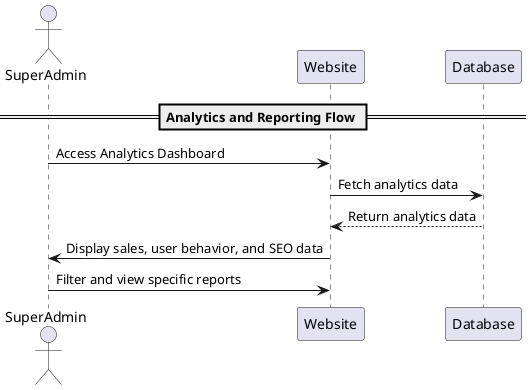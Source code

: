 @startuml

== Analytics and Reporting Flow ==
actor SuperAdmin
participant Website
participant Database

SuperAdmin -> Website: Access Analytics Dashboard
Website -> Database: Fetch analytics data
Database --> Website: Return analytics data
Website -> SuperAdmin: Display sales, user behavior, and SEO data
SuperAdmin -> Website: Filter and view specific reports

@enduml
